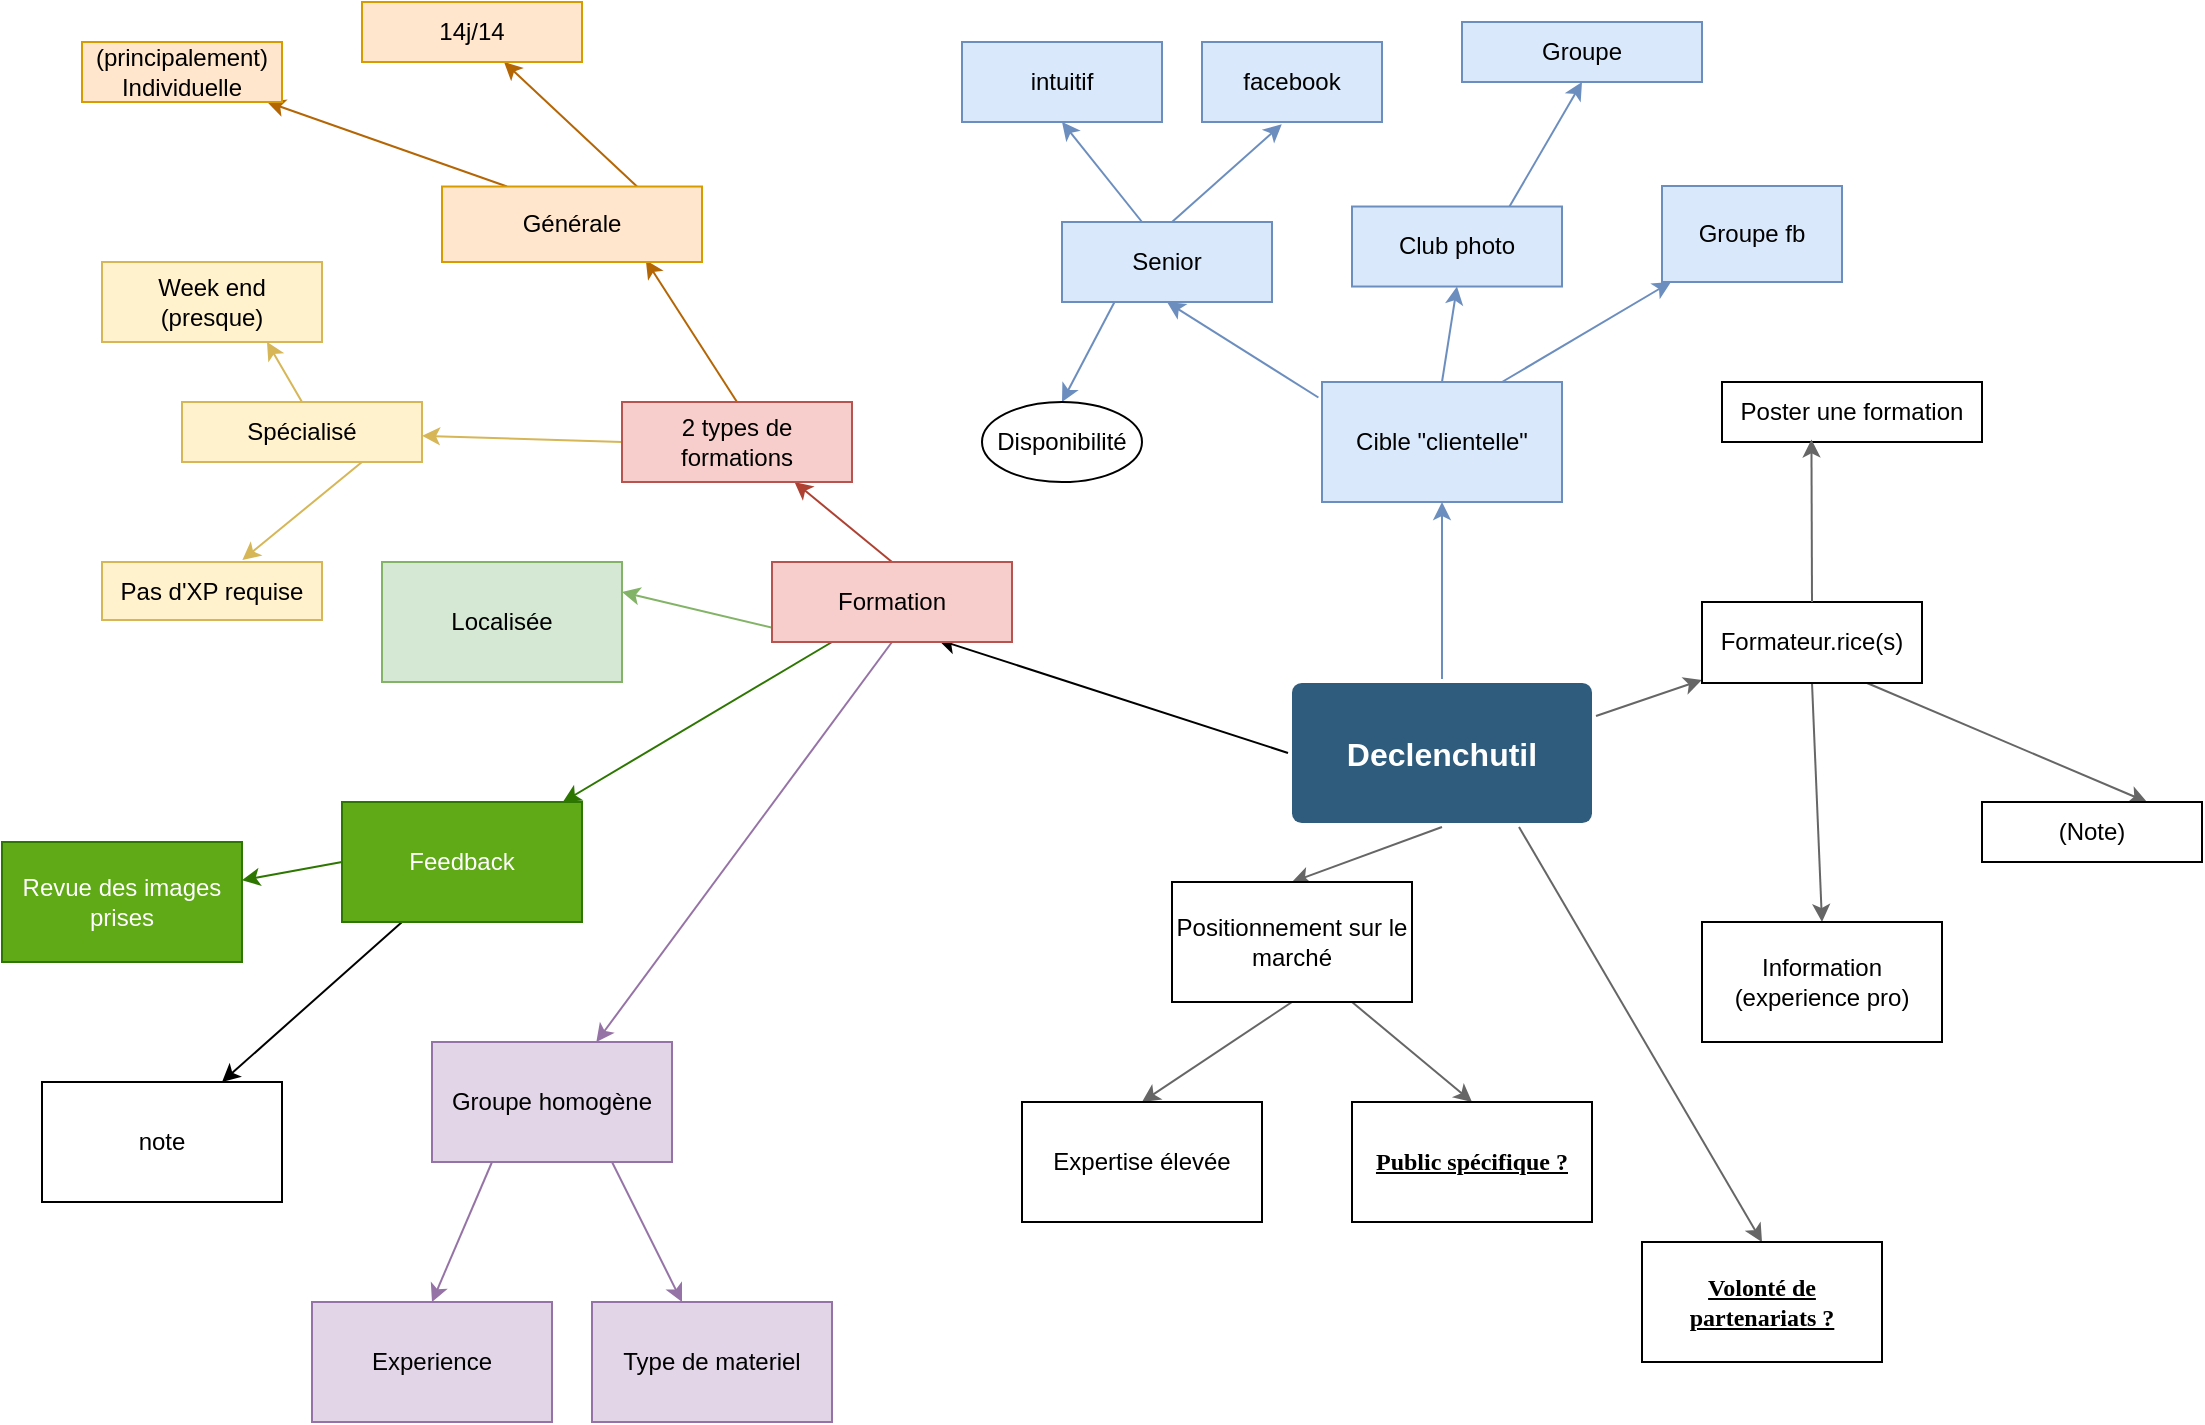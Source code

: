 <mxfile version="14.7.7" type="device"><diagram id="6a731a19-8d31-9384-78a2-239565b7b9f0" name="Page-1"><mxGraphModel dx="2842" dy="899" grid="1" gridSize="10" guides="1" tooltips="1" connect="1" arrows="1" fold="1" page="1" pageScale="1" pageWidth="1169" pageHeight="827" background="none" math="0" shadow="0"><root><mxCell id="0"/><mxCell id="1" parent="0"/><mxCell id="diQ2JwPdGOspkoj2oeqH-1781" style="edgeStyle=orthogonalEdgeStyle;rounded=0;orthogonalLoop=1;jettySize=auto;html=1;gradientColor=#7ea6e0;fillColor=#dae8fc;strokeColor=#6c8ebf;" parent="1" source="1749" target="diQ2JwPdGOspkoj2oeqH-1779" edge="1"><mxGeometry relative="1" as="geometry"/></mxCell><mxCell id="diQ2JwPdGOspkoj2oeqH-1804" style="edgeStyle=none;rounded=0;orthogonalLoop=1;jettySize=auto;html=1;exitX=1;exitY=0.25;exitDx=0;exitDy=0;strokeColor=#666666;gradientColor=#b3b3b3;fillColor=#f5f5f5;" parent="1" source="1749" target="diQ2JwPdGOspkoj2oeqH-1802" edge="1"><mxGeometry relative="1" as="geometry"/></mxCell><mxCell id="diQ2JwPdGOspkoj2oeqH-1811" style="edgeStyle=none;rounded=0;orthogonalLoop=1;jettySize=auto;html=1;exitX=0;exitY=0.5;exitDx=0;exitDy=0;entryX=0.692;entryY=0.971;entryDx=0;entryDy=0;entryPerimeter=0;" parent="1" source="1749" target="diQ2JwPdGOspkoj2oeqH-1810" edge="1"><mxGeometry relative="1" as="geometry"><mxPoint x="363" y="397.0" as="sourcePoint"/></mxGeometry></mxCell><mxCell id="diQ2JwPdGOspkoj2oeqH-1858" style="edgeStyle=none;rounded=0;orthogonalLoop=1;jettySize=auto;html=1;exitX=0.5;exitY=1;exitDx=0;exitDy=0;entryX=0.5;entryY=0;entryDx=0;entryDy=0;strokeColor=#666666;gradientColor=#b3b3b3;fillColor=#f5f5f5;" parent="1" source="1749" target="diQ2JwPdGOspkoj2oeqH-1857" edge="1"><mxGeometry relative="1" as="geometry"/></mxCell><mxCell id="diQ2JwPdGOspkoj2oeqH-1865" style="edgeStyle=none;rounded=0;orthogonalLoop=1;jettySize=auto;html=1;exitX=0.75;exitY=1;exitDx=0;exitDy=0;entryX=0.5;entryY=0;entryDx=0;entryDy=0;fontFamily=Comic Sans MS;strokeColor=#666666;gradientColor=#b3b3b3;fillColor=#f5f5f5;" parent="1" source="1749" target="diQ2JwPdGOspkoj2oeqH-1864" edge="1"><mxGeometry relative="1" as="geometry"/></mxCell><mxCell id="1749" value="&lt;div&gt;Declenchutil&lt;/div&gt;" style="rounded=1;whiteSpace=wrap;html=1;shadow=0;labelBackgroundColor=none;strokeColor=none;strokeWidth=3;fillColor=#2F5B7C;fontFamily=Helvetica;fontSize=16;fontColor=#FFFFFF;align=center;fontStyle=1;spacing=5;arcSize=7;perimeterSpacing=2;" parent="1" vertex="1"><mxGeometry x="495" y="380.5" width="150" height="70" as="geometry"/></mxCell><mxCell id="diQ2JwPdGOspkoj2oeqH-1832" style="edgeStyle=none;rounded=0;orthogonalLoop=1;jettySize=auto;html=1;exitX=0.75;exitY=0;exitDx=0;exitDy=0;strokeColor=#6c8ebf;fillColor=#dae8fc;" parent="1" source="diQ2JwPdGOspkoj2oeqH-1779" target="diQ2JwPdGOspkoj2oeqH-1831" edge="1"><mxGeometry relative="1" as="geometry"/></mxCell><mxCell id="diQ2JwPdGOspkoj2oeqH-1779" value="Cible &quot;clientelle&quot;" style="rounded=0;whiteSpace=wrap;html=1;fillColor=#dae8fc;strokeColor=#6c8ebf;" parent="1" vertex="1"><mxGeometry x="510" y="230" width="120" height="60" as="geometry"/></mxCell><mxCell id="diQ2JwPdGOspkoj2oeqH-1867" style="edgeStyle=none;rounded=0;orthogonalLoop=1;jettySize=auto;html=1;exitX=0.25;exitY=1;exitDx=0;exitDy=0;entryX=0.5;entryY=0;entryDx=0;entryDy=0;fontFamily=Comic Sans MS;strokeColor=#6c8ebf;fillColor=#dae8fc;" parent="1" source="diQ2JwPdGOspkoj2oeqH-1782" target="diQ2JwPdGOspkoj2oeqH-1866" edge="1"><mxGeometry relative="1" as="geometry"/></mxCell><mxCell id="diQ2JwPdGOspkoj2oeqH-1782" value="Senior" style="rounded=0;whiteSpace=wrap;html=1;fillColor=#dae8fc;strokeColor=#6c8ebf;" parent="1" vertex="1"><mxGeometry x="380" y="150" width="105" height="40" as="geometry"/></mxCell><mxCell id="diQ2JwPdGOspkoj2oeqH-1786" value="" style="endArrow=classic;html=1;exitX=-0.015;exitY=0.129;exitDx=0;exitDy=0;exitPerimeter=0;entryX=0.5;entryY=1;entryDx=0;entryDy=0;fillColor=#dae8fc;strokeColor=#6c8ebf;" parent="1" source="diQ2JwPdGOspkoj2oeqH-1779" target="diQ2JwPdGOspkoj2oeqH-1782" edge="1"><mxGeometry width="50" height="50" relative="1" as="geometry"><mxPoint x="610" y="250" as="sourcePoint"/><mxPoint x="660" y="200" as="targetPoint"/></mxGeometry></mxCell><mxCell id="diQ2JwPdGOspkoj2oeqH-1801" style="rounded=0;orthogonalLoop=1;jettySize=auto;html=1;exitX=0.75;exitY=0;exitDx=0;exitDy=0;entryX=0.5;entryY=1;entryDx=0;entryDy=0;strokeColor=#6c8ebf;fillColor=#dae8fc;" parent="1" source="diQ2JwPdGOspkoj2oeqH-1787" target="diQ2JwPdGOspkoj2oeqH-1800" edge="1"><mxGeometry relative="1" as="geometry"/></mxCell><mxCell id="diQ2JwPdGOspkoj2oeqH-1787" value="Club photo" style="rounded=0;whiteSpace=wrap;html=1;fillColor=#dae8fc;strokeColor=#6c8ebf;" parent="1" vertex="1"><mxGeometry x="525" y="142.26" width="105" height="40" as="geometry"/></mxCell><mxCell id="diQ2JwPdGOspkoj2oeqH-1788" value="" style="endArrow=classic;html=1;exitX=0.5;exitY=0;exitDx=0;exitDy=0;entryX=0.5;entryY=1;entryDx=0;entryDy=0;fillColor=#dae8fc;strokeColor=#6c8ebf;" parent="1" source="diQ2JwPdGOspkoj2oeqH-1779" target="diQ2JwPdGOspkoj2oeqH-1787" edge="1"><mxGeometry width="50" height="50" relative="1" as="geometry"><mxPoint x="555" y="230" as="sourcePoint"/><mxPoint x="805" y="192.26" as="targetPoint"/></mxGeometry></mxCell><mxCell id="diQ2JwPdGOspkoj2oeqH-1790" value="" style="endArrow=classic;html=1;exitX=0.381;exitY=0;exitDx=0;exitDy=0;exitPerimeter=0;entryX=0.5;entryY=1;entryDx=0;entryDy=0;fillColor=#dae8fc;strokeColor=#6c8ebf;" parent="1" source="diQ2JwPdGOspkoj2oeqH-1782" target="diQ2JwPdGOspkoj2oeqH-1791" edge="1"><mxGeometry width="50" height="50" relative="1" as="geometry"><mxPoint x="407.5" y="130" as="sourcePoint"/><mxPoint x="420" y="100" as="targetPoint"/></mxGeometry></mxCell><mxCell id="diQ2JwPdGOspkoj2oeqH-1791" value="intuitif" style="rounded=0;whiteSpace=wrap;html=1;fillColor=#dae8fc;strokeColor=#6c8ebf;" parent="1" vertex="1"><mxGeometry x="330" y="60" width="100" height="40" as="geometry"/></mxCell><mxCell id="diQ2JwPdGOspkoj2oeqH-1792" value="facebook" style="rounded=0;whiteSpace=wrap;html=1;fillColor=#dae8fc;strokeColor=#6c8ebf;" parent="1" vertex="1"><mxGeometry x="450" y="60" width="90" height="40" as="geometry"/></mxCell><mxCell id="diQ2JwPdGOspkoj2oeqH-1798" value="" style="endArrow=classic;html=1;strokeColor=#6c8ebf;entryX=0.443;entryY=1.029;entryDx=0;entryDy=0;entryPerimeter=0;fillColor=#dae8fc;" parent="1" target="diQ2JwPdGOspkoj2oeqH-1792" edge="1"><mxGeometry width="50" height="50" relative="1" as="geometry"><mxPoint x="435" y="150" as="sourcePoint"/><mxPoint x="485" y="100" as="targetPoint"/></mxGeometry></mxCell><mxCell id="diQ2JwPdGOspkoj2oeqH-1800" value="Groupe" style="rounded=0;whiteSpace=wrap;html=1;fillColor=#dae8fc;strokeColor=#6c8ebf;" parent="1" vertex="1"><mxGeometry x="580" y="50" width="120" height="30" as="geometry"/></mxCell><mxCell id="diQ2JwPdGOspkoj2oeqH-1830" style="edgeStyle=none;rounded=0;orthogonalLoop=1;jettySize=auto;html=1;exitX=0.75;exitY=1;exitDx=0;exitDy=0;entryX=0.75;entryY=0;entryDx=0;entryDy=0;strokeColor=#666666;gradientColor=#b3b3b3;fillColor=#f5f5f5;" parent="1" source="diQ2JwPdGOspkoj2oeqH-1802" target="diQ2JwPdGOspkoj2oeqH-1829" edge="1"><mxGeometry relative="1" as="geometry"/></mxCell><mxCell id="diQ2JwPdGOspkoj2oeqH-1837" style="edgeStyle=none;rounded=0;orthogonalLoop=1;jettySize=auto;html=1;exitX=0.5;exitY=1;exitDx=0;exitDy=0;entryX=0.5;entryY=0;entryDx=0;entryDy=0;strokeColor=#666666;gradientColor=#b3b3b3;fillColor=#f5f5f5;" parent="1" source="diQ2JwPdGOspkoj2oeqH-1802" target="diQ2JwPdGOspkoj2oeqH-1835" edge="1"><mxGeometry relative="1" as="geometry"/></mxCell><mxCell id="diQ2JwPdGOspkoj2oeqH-1802" value="Formateur.rice(s)" style="rounded=0;whiteSpace=wrap;html=1;" parent="1" vertex="1"><mxGeometry x="700" y="340" width="110" height="40.5" as="geometry"/></mxCell><mxCell id="diQ2JwPdGOspkoj2oeqH-1805" value="Poster une formation" style="rounded=0;whiteSpace=wrap;html=1;" parent="1" vertex="1"><mxGeometry x="710" y="230" width="130" height="30" as="geometry"/></mxCell><mxCell id="diQ2JwPdGOspkoj2oeqH-1806" value="" style="endArrow=classic;html=1;strokeColor=#666666;exitX=0.5;exitY=0;exitDx=0;exitDy=0;entryX=0.344;entryY=0.957;entryDx=0;entryDy=0;entryPerimeter=0;gradientColor=#b3b3b3;fillColor=#f5f5f5;" parent="1" source="diQ2JwPdGOspkoj2oeqH-1802" target="diQ2JwPdGOspkoj2oeqH-1805" edge="1"><mxGeometry width="50" height="50" relative="1" as="geometry"><mxPoint x="590" y="270" as="sourcePoint"/><mxPoint x="640" y="220" as="targetPoint"/></mxGeometry></mxCell><mxCell id="diQ2JwPdGOspkoj2oeqH-1814" style="edgeStyle=none;rounded=0;orthogonalLoop=1;jettySize=auto;html=1;exitX=0.5;exitY=0;exitDx=0;exitDy=0;entryX=0.75;entryY=1;entryDx=0;entryDy=0;fillColor=#fad9d5;strokeColor=#ae4132;" parent="1" source="diQ2JwPdGOspkoj2oeqH-1810" target="diQ2JwPdGOspkoj2oeqH-1812" edge="1"><mxGeometry relative="1" as="geometry"/></mxCell><mxCell id="diQ2JwPdGOspkoj2oeqH-1834" style="edgeStyle=none;rounded=0;orthogonalLoop=1;jettySize=auto;html=1;exitX=0.25;exitY=1;exitDx=0;exitDy=0;entryX=1;entryY=0.25;entryDx=0;entryDy=0;fillColor=#d5e8d4;strokeColor=#82b366;gradientColor=#97d077;" parent="1" source="diQ2JwPdGOspkoj2oeqH-1810" target="diQ2JwPdGOspkoj2oeqH-1833" edge="1"><mxGeometry relative="1" as="geometry"/></mxCell><mxCell id="diQ2JwPdGOspkoj2oeqH-1838" style="edgeStyle=none;rounded=0;orthogonalLoop=1;jettySize=auto;html=1;exitX=0.5;exitY=1;exitDx=0;exitDy=0;fillColor=#e1d5e7;strokeColor=#9673a6;" parent="1" source="diQ2JwPdGOspkoj2oeqH-1810" target="diQ2JwPdGOspkoj2oeqH-1839" edge="1"><mxGeometry relative="1" as="geometry"><mxPoint x="295" y="450" as="targetPoint"/></mxGeometry></mxCell><mxCell id="diQ2JwPdGOspkoj2oeqH-1847" style="edgeStyle=none;rounded=0;orthogonalLoop=1;jettySize=auto;html=1;exitX=0.25;exitY=1;exitDx=0;exitDy=0;fillColor=#60a917;strokeColor=#2D7600;" parent="1" source="diQ2JwPdGOspkoj2oeqH-1810" target="diQ2JwPdGOspkoj2oeqH-1845" edge="1"><mxGeometry relative="1" as="geometry"/></mxCell><mxCell id="diQ2JwPdGOspkoj2oeqH-1810" value="Formation" style="rounded=0;whiteSpace=wrap;html=1;fillColor=#f8cecc;strokeColor=#b85450;" parent="1" vertex="1"><mxGeometry x="235" y="320" width="120" height="40" as="geometry"/></mxCell><mxCell id="diQ2JwPdGOspkoj2oeqH-1816" style="edgeStyle=none;rounded=0;orthogonalLoop=1;jettySize=auto;html=1;exitX=0.5;exitY=0;exitDx=0;exitDy=0;entryX=0.784;entryY=0.977;entryDx=0;entryDy=0;entryPerimeter=0;fillColor=#fad7ac;strokeColor=#b46504;" parent="1" source="diQ2JwPdGOspkoj2oeqH-1812" target="diQ2JwPdGOspkoj2oeqH-1815" edge="1"><mxGeometry relative="1" as="geometry"/></mxCell><mxCell id="diQ2JwPdGOspkoj2oeqH-1818" style="edgeStyle=none;rounded=0;orthogonalLoop=1;jettySize=auto;html=1;exitX=0;exitY=0.5;exitDx=0;exitDy=0;fillColor=#fff2cc;strokeColor=#d6b656;gradientColor=#ffd966;" parent="1" source="diQ2JwPdGOspkoj2oeqH-1812" target="diQ2JwPdGOspkoj2oeqH-1817" edge="1"><mxGeometry relative="1" as="geometry"/></mxCell><mxCell id="diQ2JwPdGOspkoj2oeqH-1812" value="2 types de formations" style="rounded=0;whiteSpace=wrap;html=1;fillColor=#f8cecc;strokeColor=#b85450;" parent="1" vertex="1"><mxGeometry x="160" y="240" width="115" height="40" as="geometry"/></mxCell><mxCell id="diQ2JwPdGOspkoj2oeqH-1823" style="edgeStyle=none;rounded=0;orthogonalLoop=1;jettySize=auto;html=1;exitX=0.75;exitY=0;exitDx=0;exitDy=0;strokeColor=#b46504;fillColor=#fad7ac;" parent="1" source="diQ2JwPdGOspkoj2oeqH-1815" target="diQ2JwPdGOspkoj2oeqH-1822" edge="1"><mxGeometry relative="1" as="geometry"/></mxCell><mxCell id="diQ2JwPdGOspkoj2oeqH-1825" style="edgeStyle=none;rounded=0;orthogonalLoop=1;jettySize=auto;html=1;exitX=0.25;exitY=0;exitDx=0;exitDy=0;fillColor=#fad7ac;strokeColor=#b46504;" parent="1" source="diQ2JwPdGOspkoj2oeqH-1815" target="diQ2JwPdGOspkoj2oeqH-1824" edge="1"><mxGeometry relative="1" as="geometry"/></mxCell><mxCell id="diQ2JwPdGOspkoj2oeqH-1815" value="Générale" style="rounded=0;whiteSpace=wrap;html=1;fillColor=#ffe6cc;strokeColor=#d79b00;" parent="1" vertex="1"><mxGeometry x="70" y="132.26" width="130" height="37.74" as="geometry"/></mxCell><mxCell id="diQ2JwPdGOspkoj2oeqH-1820" style="edgeStyle=none;rounded=0;orthogonalLoop=1;jettySize=auto;html=1;exitX=0.5;exitY=0;exitDx=0;exitDy=0;entryX=0.75;entryY=1;entryDx=0;entryDy=0;fillColor=#fff2cc;strokeColor=#d6b656;gradientColor=#ffd966;" parent="1" source="diQ2JwPdGOspkoj2oeqH-1817" target="diQ2JwPdGOspkoj2oeqH-1819" edge="1"><mxGeometry relative="1" as="geometry"/></mxCell><mxCell id="diQ2JwPdGOspkoj2oeqH-1827" style="edgeStyle=none;rounded=0;orthogonalLoop=1;jettySize=auto;html=1;exitX=0.75;exitY=1;exitDx=0;exitDy=0;entryX=0.638;entryY=-0.034;entryDx=0;entryDy=0;entryPerimeter=0;fillColor=#fff2cc;strokeColor=#d6b656;gradientColor=#ffd966;" parent="1" source="diQ2JwPdGOspkoj2oeqH-1817" target="diQ2JwPdGOspkoj2oeqH-1826" edge="1"><mxGeometry relative="1" as="geometry"/></mxCell><mxCell id="diQ2JwPdGOspkoj2oeqH-1817" value="Spécialisé" style="rounded=0;whiteSpace=wrap;html=1;fillColor=#fff2cc;strokeColor=#d6b656;" parent="1" vertex="1"><mxGeometry x="-60" y="240" width="120" height="30" as="geometry"/></mxCell><mxCell id="diQ2JwPdGOspkoj2oeqH-1819" value="Week end (presque)" style="rounded=0;whiteSpace=wrap;html=1;fillColor=#fff2cc;strokeColor=#d6b656;" parent="1" vertex="1"><mxGeometry x="-100" y="170" width="110" height="40" as="geometry"/></mxCell><mxCell id="diQ2JwPdGOspkoj2oeqH-1822" value="14j/14" style="rounded=0;whiteSpace=wrap;html=1;fillColor=#ffe6cc;strokeColor=#d79b00;" parent="1" vertex="1"><mxGeometry x="30" y="40" width="110" height="30" as="geometry"/></mxCell><mxCell id="diQ2JwPdGOspkoj2oeqH-1824" value="(principalement) Individuelle" style="rounded=0;whiteSpace=wrap;html=1;fillColor=#ffe6cc;strokeColor=#d79b00;" parent="1" vertex="1"><mxGeometry x="-110" y="60" width="100" height="30" as="geometry"/></mxCell><mxCell id="diQ2JwPdGOspkoj2oeqH-1826" value="Pas d'XP requise" style="rounded=0;whiteSpace=wrap;html=1;fillColor=#fff2cc;strokeColor=#d6b656;" parent="1" vertex="1"><mxGeometry x="-100" y="320" width="110" height="29" as="geometry"/></mxCell><mxCell id="diQ2JwPdGOspkoj2oeqH-1829" value="(Note)" style="rounded=0;whiteSpace=wrap;html=1;" parent="1" vertex="1"><mxGeometry x="840" y="440" width="110" height="30" as="geometry"/></mxCell><mxCell id="diQ2JwPdGOspkoj2oeqH-1831" value="Groupe fb" style="rounded=0;whiteSpace=wrap;html=1;fillColor=#dae8fc;strokeColor=#6c8ebf;" parent="1" vertex="1"><mxGeometry x="680" y="132" width="90" height="48" as="geometry"/></mxCell><mxCell id="diQ2JwPdGOspkoj2oeqH-1833" value="Localisée" style="whiteSpace=wrap;html=1;fillColor=#d5e8d4;strokeColor=#82b366;" parent="1" vertex="1"><mxGeometry x="40" y="320" width="120" height="60" as="geometry"/></mxCell><mxCell id="diQ2JwPdGOspkoj2oeqH-1835" value="Information (experience pro)" style="whiteSpace=wrap;html=1;" parent="1" vertex="1"><mxGeometry x="700" y="500" width="120" height="60" as="geometry"/></mxCell><mxCell id="diQ2JwPdGOspkoj2oeqH-1841" style="edgeStyle=none;rounded=0;orthogonalLoop=1;jettySize=auto;html=1;exitX=0.25;exitY=1;exitDx=0;exitDy=0;entryX=0.5;entryY=0;entryDx=0;entryDy=0;strokeColor=#9673a6;fillColor=#e1d5e7;" parent="1" source="diQ2JwPdGOspkoj2oeqH-1839" target="diQ2JwPdGOspkoj2oeqH-1840" edge="1"><mxGeometry relative="1" as="geometry"/></mxCell><mxCell id="diQ2JwPdGOspkoj2oeqH-1844" style="edgeStyle=none;rounded=0;orthogonalLoop=1;jettySize=auto;html=1;exitX=0.75;exitY=1;exitDx=0;exitDy=0;strokeColor=#9673a6;fillColor=#e1d5e7;" parent="1" source="diQ2JwPdGOspkoj2oeqH-1839" target="diQ2JwPdGOspkoj2oeqH-1843" edge="1"><mxGeometry relative="1" as="geometry"/></mxCell><mxCell id="diQ2JwPdGOspkoj2oeqH-1839" value="Groupe homogène" style="whiteSpace=wrap;html=1;fillColor=#e1d5e7;strokeColor=#9673a6;" parent="1" vertex="1"><mxGeometry x="65" y="560" width="120" height="60" as="geometry"/></mxCell><mxCell id="diQ2JwPdGOspkoj2oeqH-1840" value="Experience" style="whiteSpace=wrap;html=1;fillColor=#e1d5e7;strokeColor=#9673a6;" parent="1" vertex="1"><mxGeometry x="5" y="690" width="120" height="60" as="geometry"/></mxCell><mxCell id="diQ2JwPdGOspkoj2oeqH-1843" value="Type de materiel" style="whiteSpace=wrap;html=1;fillColor=#e1d5e7;strokeColor=#9673a6;" parent="1" vertex="1"><mxGeometry x="145" y="690" width="120" height="60" as="geometry"/></mxCell><mxCell id="diQ2JwPdGOspkoj2oeqH-1850" style="edgeStyle=none;rounded=0;orthogonalLoop=1;jettySize=auto;html=1;exitX=0;exitY=0.5;exitDx=0;exitDy=0;fillColor=#60a917;strokeColor=#2D7600;" parent="1" source="diQ2JwPdGOspkoj2oeqH-1845" target="diQ2JwPdGOspkoj2oeqH-1849" edge="1"><mxGeometry relative="1" as="geometry"/></mxCell><mxCell id="diQ2JwPdGOspkoj2oeqH-1852" style="edgeStyle=none;rounded=0;orthogonalLoop=1;jettySize=auto;html=1;exitX=0.25;exitY=1;exitDx=0;exitDy=0;entryX=0.75;entryY=0;entryDx=0;entryDy=0;" parent="1" source="diQ2JwPdGOspkoj2oeqH-1845" target="diQ2JwPdGOspkoj2oeqH-1851" edge="1"><mxGeometry relative="1" as="geometry"/></mxCell><mxCell id="diQ2JwPdGOspkoj2oeqH-1845" value="&lt;div&gt;Feedback&lt;/div&gt;" style="whiteSpace=wrap;html=1;fillColor=#60a917;strokeColor=#2D7600;fontColor=#ffffff;" parent="1" vertex="1"><mxGeometry x="20" y="440" width="120" height="60" as="geometry"/></mxCell><mxCell id="diQ2JwPdGOspkoj2oeqH-1848" style="edgeStyle=none;rounded=0;orthogonalLoop=1;jettySize=auto;html=1;exitX=0.75;exitY=1;exitDx=0;exitDy=0;strokeColor=default;" parent="1" source="diQ2JwPdGOspkoj2oeqH-1810" target="diQ2JwPdGOspkoj2oeqH-1810" edge="1"><mxGeometry relative="1" as="geometry"/></mxCell><mxCell id="diQ2JwPdGOspkoj2oeqH-1849" value="Revue des images prises" style="whiteSpace=wrap;html=1;fillColor=#60a917;strokeColor=#2D7600;fontColor=#ffffff;" parent="1" vertex="1"><mxGeometry x="-150" y="460" width="120" height="60" as="geometry"/></mxCell><mxCell id="diQ2JwPdGOspkoj2oeqH-1851" value="note" style="whiteSpace=wrap;html=1;" parent="1" vertex="1"><mxGeometry x="-130" y="580" width="120" height="60" as="geometry"/></mxCell><mxCell id="diQ2JwPdGOspkoj2oeqH-1862" style="edgeStyle=none;rounded=0;orthogonalLoop=1;jettySize=auto;html=1;exitX=0.5;exitY=1;exitDx=0;exitDy=0;entryX=0.5;entryY=0;entryDx=0;entryDy=0;strokeColor=#666666;gradientColor=#b3b3b3;fillColor=#f5f5f5;" parent="1" source="diQ2JwPdGOspkoj2oeqH-1857" target="diQ2JwPdGOspkoj2oeqH-1860" edge="1"><mxGeometry relative="1" as="geometry"/></mxCell><mxCell id="diQ2JwPdGOspkoj2oeqH-1863" style="edgeStyle=none;rounded=0;orthogonalLoop=1;jettySize=auto;html=1;exitX=0.75;exitY=1;exitDx=0;exitDy=0;entryX=0.5;entryY=0;entryDx=0;entryDy=0;strokeColor=#666666;gradientColor=#b3b3b3;fillColor=#f5f5f5;" parent="1" source="diQ2JwPdGOspkoj2oeqH-1857" target="diQ2JwPdGOspkoj2oeqH-1861" edge="1"><mxGeometry relative="1" as="geometry"/></mxCell><mxCell id="diQ2JwPdGOspkoj2oeqH-1857" value="&lt;div&gt;Positionnement sur le marché&lt;/div&gt;" style="whiteSpace=wrap;html=1;" parent="1" vertex="1"><mxGeometry x="435" y="480" width="120" height="60" as="geometry"/></mxCell><mxCell id="diQ2JwPdGOspkoj2oeqH-1860" value="Expertise élevée" style="whiteSpace=wrap;html=1;" parent="1" vertex="1"><mxGeometry x="360" y="590" width="120" height="60" as="geometry"/></mxCell><mxCell id="diQ2JwPdGOspkoj2oeqH-1861" value="Public spécifique ?" style="whiteSpace=wrap;html=1;fontStyle=5;fontFamily=Comic Sans MS;" parent="1" vertex="1"><mxGeometry x="525" y="590" width="120" height="60" as="geometry"/></mxCell><mxCell id="diQ2JwPdGOspkoj2oeqH-1864" value="Volonté de partenariats ?" style="whiteSpace=wrap;html=1;fontStyle=5;fontFamily=Comic Sans MS;" parent="1" vertex="1"><mxGeometry x="670" y="660" width="120" height="60" as="geometry"/></mxCell><mxCell id="diQ2JwPdGOspkoj2oeqH-1866" value="&lt;font face=&quot;Helvetica&quot;&gt;Disponibilité&lt;/font&gt;" style="ellipse;whiteSpace=wrap;html=1;fontFamily=Comic Sans MS;" parent="1" vertex="1"><mxGeometry x="340" y="240" width="80" height="40" as="geometry"/></mxCell></root></mxGraphModel></diagram></mxfile>